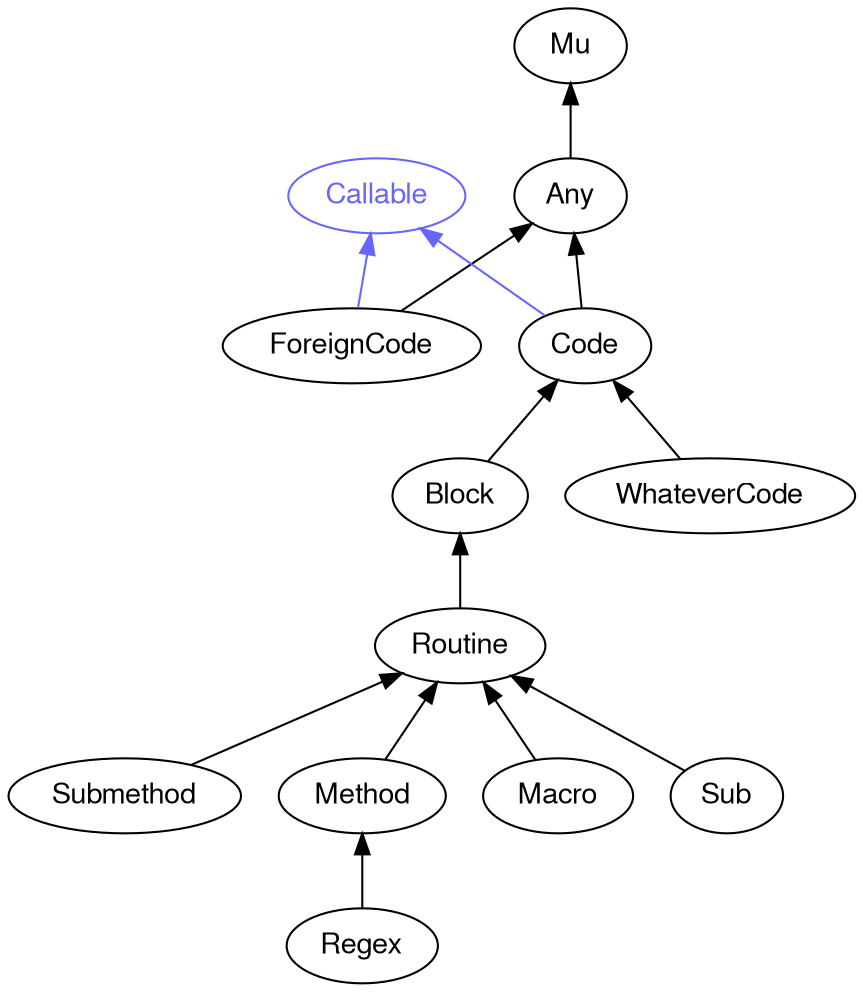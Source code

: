 digraph "perl6-type-graph" {
    rankdir=BT;
    splines=polyline;
    overlap=false; 
    graph [truecolor=true bgcolor="#FFFFFF"];
    // Types
    "Callable" [color="#6666FF", fontcolor="#6666FF", href="/type/Callable", fontname="FreeSans"];
    "Mu" [color="#000000", fontcolor="#000000", href="/type/Mu", fontname="FreeSans"];
    "Any" [color="#000000", fontcolor="#000000", href="/type/Any", fontname="FreeSans"];
    "ForeignCode" [color="#000000", fontcolor="#000000", href="/type/ForeignCode", fontname="FreeSans"];
    "Code" [color="#000000", fontcolor="#000000", href="/type/Code", fontname="FreeSans"];
    "Block" [color="#000000", fontcolor="#000000", href="/type/Block", fontname="FreeSans"];
    "WhateverCode" [color="#000000", fontcolor="#000000", href="/type/WhateverCode", fontname="FreeSans"];
    "Routine" [color="#000000", fontcolor="#000000", href="/type/Routine", fontname="FreeSans"];
    "Submethod" [color="#000000", fontcolor="#000000", href="/type/Submethod", fontname="FreeSans"];
    "Method" [color="#000000", fontcolor="#000000", href="/type/Method", fontname="FreeSans"];
    "Macro" [color="#000000", fontcolor="#000000", href="/type/Macro", fontname="FreeSans"];
    "Sub" [color="#000000", fontcolor="#000000", href="/type/Sub", fontname="FreeSans"];
    "Regex" [color="#000000", fontcolor="#000000", href="/type/Regex", fontname="FreeSans"];

    // Superclasses
    "Any" -> "Mu" [color="#000000"];
    "ForeignCode" -> "Any" [color="#000000"];
    "Code" -> "Any" [color="#000000"];
    "Block" -> "Code" [color="#000000"];
    "WhateverCode" -> "Code" [color="#000000"];
    "Routine" -> "Block" [color="#000000"];
    "Submethod" -> "Routine" [color="#000000"];
    "Method" -> "Routine" [color="#000000"];
    "Macro" -> "Routine" [color="#000000"];
    "Sub" -> "Routine" [color="#000000"];
    "Regex" -> "Method" [color="#000000"];

    // Roles
    "ForeignCode" -> "Callable" [color="#6666FF"];
    "Code" -> "Callable" [color="#6666FF"];
}

